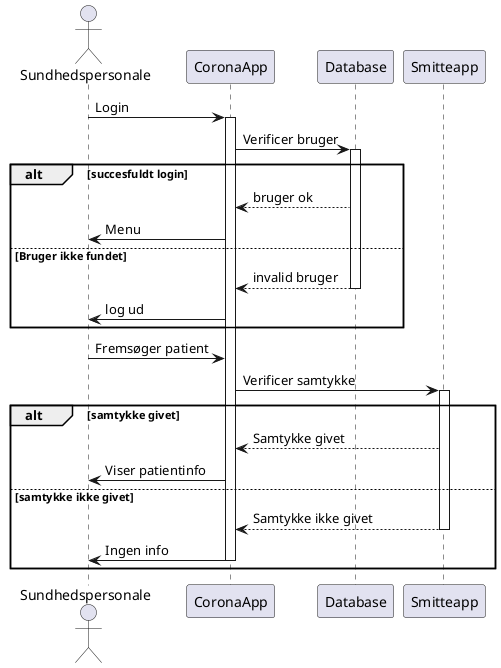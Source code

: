 @startuml
'https://plantuml.com/sequence-diagram

actor Sundhedspersonale

Sundhedspersonale -> CoronaApp: Login
activate CoronaApp

CoronaApp -> Database: Verificer bruger
activate Database

alt succesfuldt login
    Database --> CoronaApp: bruger ok

    CoronaApp -> Sundhedspersonale: Menu
else Bruger ikke fundet
    Database --> CoronaApp: invalid bruger
deactivate Database

    CoronaApp -> Sundhedspersonale: log ud
end

Sundhedspersonale -> CoronaApp: Fremsøger patient

CoronaApp -> Smitteapp: Verificer samtykke
activate Smitteapp

alt samtykke givet
    Smitteapp --> CoronaApp: Samtykke givet

    CoronaApp -> Sundhedspersonale: Viser patientinfo
else samtykke ikke givet
    Smitteapp --> CoronaApp: Samtykke ikke givet
deactivate Smitteapp

    CoronaApp -> Sundhedspersonale: Ingen info
deactivate CoronaApp
end


@enduml
